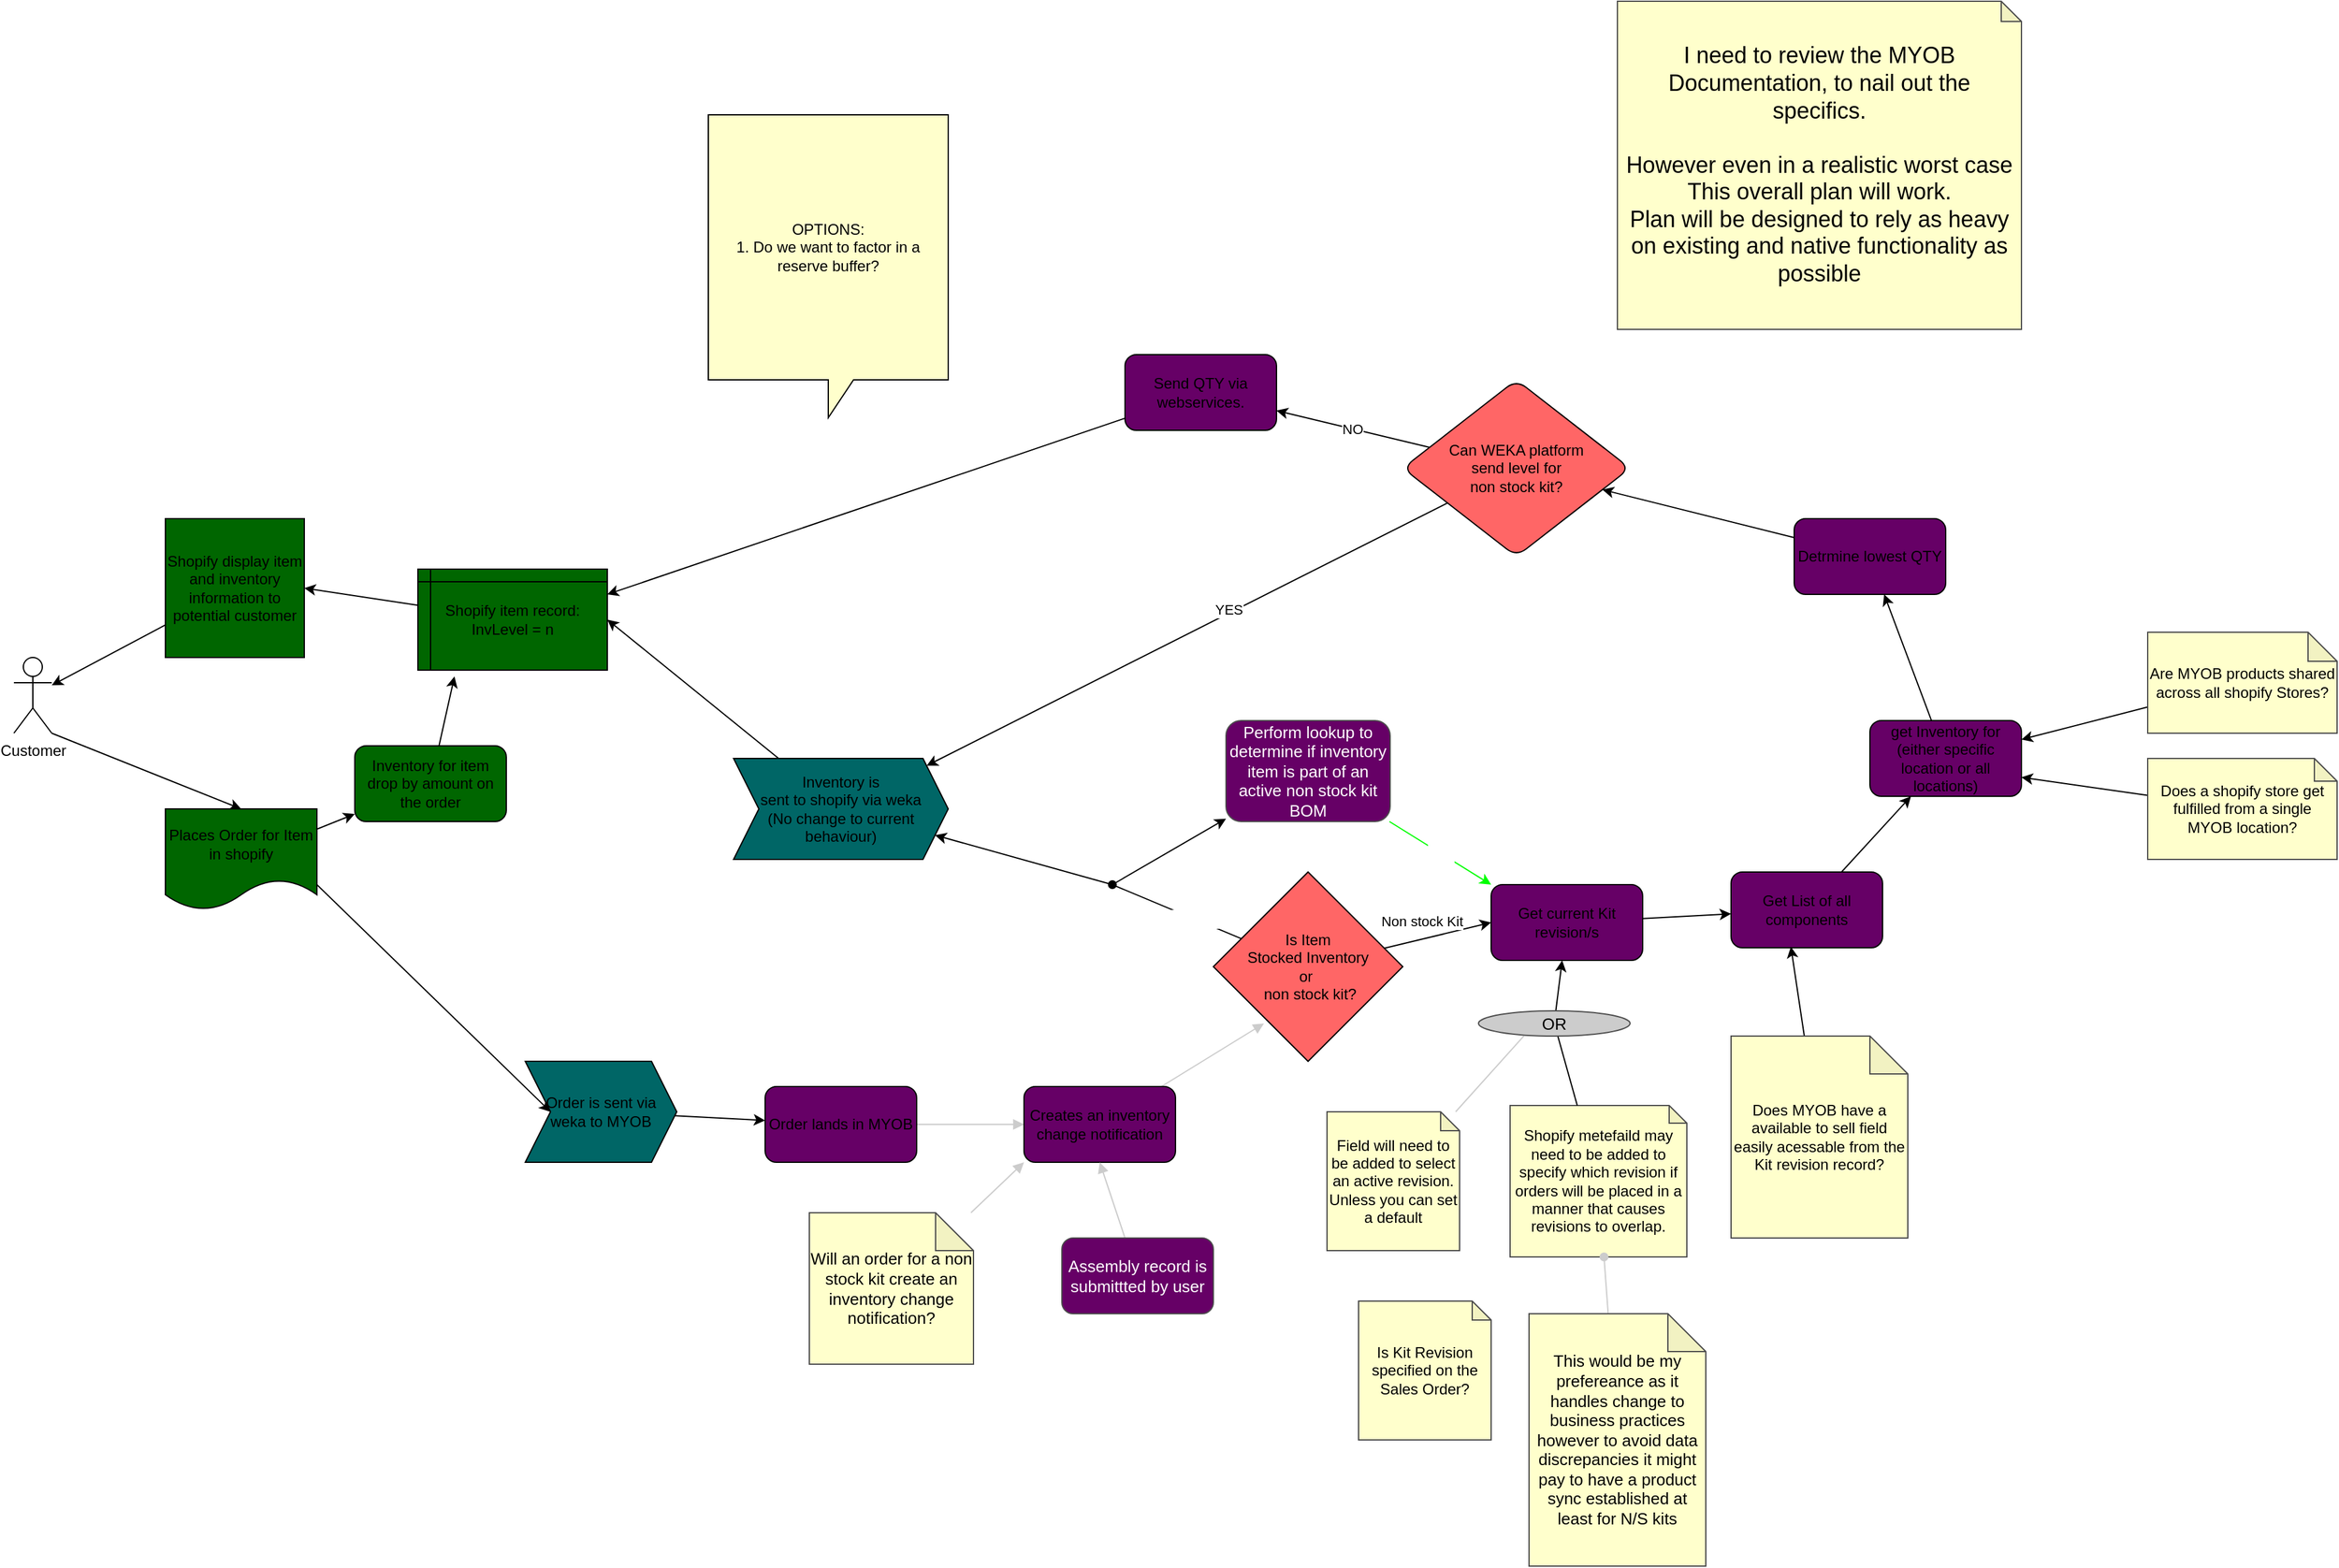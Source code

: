 <mxfile>
    <diagram id="LY1r3zSqgDOuW9g7N6AZ" name="Inventory sync Flow">
        <mxGraphModel dx="426" dy="1892" grid="1" gridSize="10" guides="1" tooltips="1" connect="1" arrows="1" fold="1" page="1" pageScale="1" pageWidth="850" pageHeight="1100" math="0" shadow="0">
            <root>
                <mxCell id="0"/>
                <mxCell id="1" parent="0"/>
                <mxCell id="GcZKbSQ_YcJPVwbaulUB-1" value="Customer" style="shape=umlActor;verticalLabelPosition=bottom;verticalAlign=top;html=1;outlineConnect=0;" parent="1" vertex="1">
                    <mxGeometry x="20" y="80" width="30" height="60" as="geometry"/>
                </mxCell>
                <mxCell id="GcZKbSQ_YcJPVwbaulUB-8" style="edgeStyle=none;html=1;entryX=0;entryY=0.5;entryDx=0;entryDy=0;exitX=1;exitY=0.75;exitDx=0;exitDy=0;" parent="1" source="GcZKbSQ_YcJPVwbaulUB-12" target="GcZKbSQ_YcJPVwbaulUB-7" edge="1">
                    <mxGeometry relative="1" as="geometry">
                        <mxPoint x="195" y="250" as="sourcePoint"/>
                    </mxGeometry>
                </mxCell>
                <mxCell id="GcZKbSQ_YcJPVwbaulUB-17" style="edgeStyle=none;html=1;entryX=0.193;entryY=1.063;entryDx=0;entryDy=0;entryPerimeter=0;" parent="1" source="GcZKbSQ_YcJPVwbaulUB-5" target="GcZKbSQ_YcJPVwbaulUB-15" edge="1">
                    <mxGeometry relative="1" as="geometry"/>
                </mxCell>
                <mxCell id="GcZKbSQ_YcJPVwbaulUB-5" value="Inventory for item drop by amount on the order" style="whiteSpace=wrap;html=1;rounded=1;fillColor=#006600;" parent="1" vertex="1">
                    <mxGeometry x="290" y="150" width="120" height="60" as="geometry"/>
                </mxCell>
                <mxCell id="GcZKbSQ_YcJPVwbaulUB-20" style="edgeStyle=none;html=1;" parent="1" source="GcZKbSQ_YcJPVwbaulUB-7" target="GcZKbSQ_YcJPVwbaulUB-23" edge="1">
                    <mxGeometry relative="1" as="geometry">
                        <mxPoint x="870" y="445" as="targetPoint"/>
                    </mxGeometry>
                </mxCell>
                <mxCell id="GcZKbSQ_YcJPVwbaulUB-7" value="Order is sent via weka to MYOB" style="shape=step;perimeter=stepPerimeter;whiteSpace=wrap;html=1;fixedSize=1;fillColor=#006666;" parent="1" vertex="1">
                    <mxGeometry x="425" y="400" width="120" height="80" as="geometry"/>
                </mxCell>
                <mxCell id="GcZKbSQ_YcJPVwbaulUB-10" value="" style="edgeStyle=none;html=1;exitX=1;exitY=1;exitDx=0;exitDy=0;exitPerimeter=0;entryX=0.5;entryY=0;entryDx=0;entryDy=0;" parent="1" source="GcZKbSQ_YcJPVwbaulUB-1" target="GcZKbSQ_YcJPVwbaulUB-12" edge="1">
                    <mxGeometry relative="1" as="geometry">
                        <mxPoint x="130" y="190" as="targetPoint"/>
                    </mxGeometry>
                </mxCell>
                <mxCell id="GcZKbSQ_YcJPVwbaulUB-11" style="edgeStyle=none;html=1;" parent="1" source="GcZKbSQ_YcJPVwbaulUB-9" target="GcZKbSQ_YcJPVwbaulUB-1" edge="1">
                    <mxGeometry relative="1" as="geometry"/>
                </mxCell>
                <mxCell id="GcZKbSQ_YcJPVwbaulUB-9" value="Shopify display item and inventory information to potential customer" style="whiteSpace=wrap;html=1;aspect=fixed;fillColor=#006600;" parent="1" vertex="1">
                    <mxGeometry x="140" y="-30" width="110" height="110" as="geometry"/>
                </mxCell>
                <mxCell id="GcZKbSQ_YcJPVwbaulUB-16" style="edgeStyle=none;html=1;" parent="1" source="GcZKbSQ_YcJPVwbaulUB-12" target="GcZKbSQ_YcJPVwbaulUB-5" edge="1">
                    <mxGeometry relative="1" as="geometry"/>
                </mxCell>
                <mxCell id="GcZKbSQ_YcJPVwbaulUB-12" value="Places Order for Item in shopify" style="shape=document;whiteSpace=wrap;html=1;boundedLbl=1;fillColor=#006600;" parent="1" vertex="1">
                    <mxGeometry x="140" y="200" width="120" height="80" as="geometry"/>
                </mxCell>
                <mxCell id="GcZKbSQ_YcJPVwbaulUB-18" style="edgeStyle=none;html=1;entryX=1;entryY=0.5;entryDx=0;entryDy=0;" parent="1" source="GcZKbSQ_YcJPVwbaulUB-15" target="GcZKbSQ_YcJPVwbaulUB-9" edge="1">
                    <mxGeometry relative="1" as="geometry"/>
                </mxCell>
                <mxCell id="GcZKbSQ_YcJPVwbaulUB-15" value="Shopify item record:&lt;br&gt;InvLevel = n" style="shape=internalStorage;whiteSpace=wrap;html=1;backgroundOutline=1;fillColor=#006600;dx=10;dy=10;" parent="1" vertex="1">
                    <mxGeometry x="340" y="10" width="150" height="80" as="geometry"/>
                </mxCell>
                <mxCell id="GcZKbSQ_YcJPVwbaulUB-27" style="edgeStyle=none;html=1;entryX=0;entryY=0.5;entryDx=0;entryDy=0;" parent="1" source="GcZKbSQ_YcJPVwbaulUB-19" target="GcZKbSQ_YcJPVwbaulUB-26" edge="1">
                    <mxGeometry relative="1" as="geometry"/>
                </mxCell>
                <mxCell id="GcZKbSQ_YcJPVwbaulUB-28" value="Non stock Kit" style="edgeLabel;html=1;align=center;verticalAlign=middle;resizable=0;points=[];" parent="GcZKbSQ_YcJPVwbaulUB-27" vertex="1" connectable="0">
                    <mxGeometry x="0.392" y="-2" relative="1" as="geometry">
                        <mxPoint x="-30" y="-9" as="offset"/>
                    </mxGeometry>
                </mxCell>
                <mxCell id="bdUa8sQTV6vMkzc8LIus-3" style="edgeStyle=none;html=1;fontSize=13;fontColor=#000000;endArrow=oval;endFill=1;" parent="1" source="GcZKbSQ_YcJPVwbaulUB-19" edge="1">
                    <mxGeometry relative="1" as="geometry">
                        <mxPoint x="890" y="260" as="targetPoint"/>
                    </mxGeometry>
                </mxCell>
                <mxCell id="bdUa8sQTV6vMkzc8LIus-5" value="stocked" style="edgeLabel;html=1;align=center;verticalAlign=middle;resizable=0;points=[];fontSize=13;fontColor=#FFFFFF;" parent="bdUa8sQTV6vMkzc8LIus-3" vertex="1" connectable="0">
                    <mxGeometry x="-0.23" relative="1" as="geometry">
                        <mxPoint as="offset"/>
                    </mxGeometry>
                </mxCell>
                <mxCell id="GcZKbSQ_YcJPVwbaulUB-19" value="Is Item &lt;br&gt;Stocked Inventory&lt;br&gt;or&amp;nbsp;&lt;br&gt;&amp;nbsp;non stock kit?" style="rhombus;whiteSpace=wrap;html=1;fillColor=#FF6666;" parent="1" vertex="1">
                    <mxGeometry x="970" y="250" width="150" height="150" as="geometry"/>
                </mxCell>
                <mxCell id="GcZKbSQ_YcJPVwbaulUB-25" style="edgeStyle=none;html=1;entryX=1;entryY=0.5;entryDx=0;entryDy=0;" parent="1" source="GcZKbSQ_YcJPVwbaulUB-21" target="GcZKbSQ_YcJPVwbaulUB-15" edge="1">
                    <mxGeometry relative="1" as="geometry"/>
                </mxCell>
                <mxCell id="GcZKbSQ_YcJPVwbaulUB-21" value="Inventory is &lt;br&gt;sent to shopify via weka&lt;br&gt;(No change to current behaviour)" style="shape=step;perimeter=stepPerimeter;whiteSpace=wrap;html=1;fixedSize=1;fillColor=#006666;" parent="1" vertex="1">
                    <mxGeometry x="590" y="160" width="170" height="80" as="geometry"/>
                </mxCell>
                <mxCell id="-n2A34vFrgaTMqY026oD-2" value="" style="edgeStyle=none;html=1;strokeColor=#CCCCCC;fontSize=13;fontColor=#000000;endArrow=block;endFill=1;" parent="1" source="GcZKbSQ_YcJPVwbaulUB-23" target="-n2A34vFrgaTMqY026oD-1" edge="1">
                    <mxGeometry relative="1" as="geometry"/>
                </mxCell>
                <mxCell id="GcZKbSQ_YcJPVwbaulUB-23" value="Order lands in MYOB" style="rounded=1;whiteSpace=wrap;html=1;fillColor=#660066;" parent="1" vertex="1">
                    <mxGeometry x="615" y="420" width="120" height="60" as="geometry"/>
                </mxCell>
                <mxCell id="GcZKbSQ_YcJPVwbaulUB-33" value="" style="edgeStyle=none;html=1;" parent="1" source="GcZKbSQ_YcJPVwbaulUB-26" target="GcZKbSQ_YcJPVwbaulUB-32" edge="1">
                    <mxGeometry relative="1" as="geometry"/>
                </mxCell>
                <mxCell id="GcZKbSQ_YcJPVwbaulUB-26" value="Get current Kit revision/s" style="rounded=1;whiteSpace=wrap;html=1;fillColor=#660066;" parent="1" vertex="1">
                    <mxGeometry x="1190" y="260" width="120" height="60" as="geometry"/>
                </mxCell>
                <mxCell id="GcZKbSQ_YcJPVwbaulUB-29" value="&lt;font style=&quot;font-size: 18px;&quot;&gt;I need to review the MYOB Documentation, to nail out the specifics.&lt;br&gt;&lt;br&gt;However even in a realistic worst case This overall plan will work.&lt;br&gt;Plan will be designed to rely as heavy on existing and native functionality as possible&lt;/font&gt;" style="shape=note;html=1;backgroundOutline=1;darkOpacity=0.05;fillColor=#FFFFCC;size=16;strokeColor=#4D4D4D;fontColor=#000000;whiteSpace=wrap;labelBorderColor=none;" parent="1" vertex="1">
                    <mxGeometry x="1290" y="-440" width="320" height="260" as="geometry"/>
                </mxCell>
                <mxCell id="GcZKbSQ_YcJPVwbaulUB-30" value="Field will need to be added to select an active revision.&lt;br&gt;Unless you can set a default" style="shape=note;html=1;backgroundOutline=1;darkOpacity=0.05;fillColor=#FFFFCC;size=15;strokeColor=#4D4D4D;fontColor=#000000;whiteSpace=wrap;labelBorderColor=none;" parent="1" vertex="1">
                    <mxGeometry x="1060" y="440" width="105" height="110" as="geometry"/>
                </mxCell>
                <mxCell id="GcZKbSQ_YcJPVwbaulUB-35" style="edgeStyle=none;html=1;" parent="1" source="GcZKbSQ_YcJPVwbaulUB-32" target="GcZKbSQ_YcJPVwbaulUB-34" edge="1">
                    <mxGeometry relative="1" as="geometry"/>
                </mxCell>
                <mxCell id="GcZKbSQ_YcJPVwbaulUB-32" value="Get List of all components" style="whiteSpace=wrap;html=1;fillColor=#660066;rounded=1;" parent="1" vertex="1">
                    <mxGeometry x="1380" y="250" width="120" height="60" as="geometry"/>
                </mxCell>
                <mxCell id="hhbmnv4_vQJKUALnF63v-2" value="" style="edgeStyle=none;html=1;" parent="1" source="GcZKbSQ_YcJPVwbaulUB-34" target="hhbmnv4_vQJKUALnF63v-1" edge="1">
                    <mxGeometry relative="1" as="geometry"/>
                </mxCell>
                <mxCell id="GcZKbSQ_YcJPVwbaulUB-34" value="get Inventory for (either specific location or all locations)" style="whiteSpace=wrap;html=1;fillColor=#660066;rounded=1;" parent="1" vertex="1">
                    <mxGeometry x="1490" y="130" width="120" height="60" as="geometry"/>
                </mxCell>
                <mxCell id="hhbmnv4_vQJKUALnF63v-4" value="" style="edgeStyle=none;html=1;" parent="1" source="hhbmnv4_vQJKUALnF63v-1" target="hhbmnv4_vQJKUALnF63v-3" edge="1">
                    <mxGeometry relative="1" as="geometry"/>
                </mxCell>
                <mxCell id="hhbmnv4_vQJKUALnF63v-1" value="Detrmine lowest QTY" style="whiteSpace=wrap;html=1;fillColor=#660066;rounded=1;" parent="1" vertex="1">
                    <mxGeometry x="1430" y="-30" width="120" height="60" as="geometry"/>
                </mxCell>
                <mxCell id="hhbmnv4_vQJKUALnF63v-5" style="edgeStyle=none;html=1;fillColor=#00CC00;" parent="1" source="hhbmnv4_vQJKUALnF63v-3" target="GcZKbSQ_YcJPVwbaulUB-21" edge="1">
                    <mxGeometry relative="1" as="geometry"/>
                </mxCell>
                <mxCell id="hhbmnv4_vQJKUALnF63v-6" value="YES" style="edgeLabel;html=1;align=center;verticalAlign=middle;resizable=0;points=[];" parent="hhbmnv4_vQJKUALnF63v-5" vertex="1" connectable="0">
                    <mxGeometry x="-0.165" y="-3" relative="1" as="geometry">
                        <mxPoint as="offset"/>
                    </mxGeometry>
                </mxCell>
                <mxCell id="hhbmnv4_vQJKUALnF63v-8" value="NO" style="edgeStyle=none;html=1;fillColor=#FF0000;" parent="1" source="hhbmnv4_vQJKUALnF63v-3" target="hhbmnv4_vQJKUALnF63v-7" edge="1">
                    <mxGeometry relative="1" as="geometry"/>
                </mxCell>
                <mxCell id="hhbmnv4_vQJKUALnF63v-3" value="Can WEKA platform &lt;br&gt;send level for &lt;br&gt;non stock kit?" style="rhombus;whiteSpace=wrap;html=1;fillColor=#FF6666;rounded=1;" parent="1" vertex="1">
                    <mxGeometry x="1120" y="-140" width="180" height="140" as="geometry"/>
                </mxCell>
                <mxCell id="hhbmnv4_vQJKUALnF63v-9" style="edgeStyle=none;html=1;entryX=1;entryY=0.25;entryDx=0;entryDy=0;" parent="1" source="hhbmnv4_vQJKUALnF63v-7" target="GcZKbSQ_YcJPVwbaulUB-15" edge="1">
                    <mxGeometry relative="1" as="geometry"/>
                </mxCell>
                <mxCell id="hhbmnv4_vQJKUALnF63v-7" value="Send QTY via webservices." style="rounded=1;whiteSpace=wrap;html=1;fillColor=#660066;" parent="1" vertex="1">
                    <mxGeometry x="900" y="-160" width="120" height="60" as="geometry"/>
                </mxCell>
                <mxCell id="qjT2JvjEHwXLYAEJNMRI-2" style="edgeStyle=none;html=1;fillColor=#FF0000;startArrow=none;" parent="1" source="5S789iHpQaDpRHOYdibH-2" target="GcZKbSQ_YcJPVwbaulUB-26" edge="1">
                    <mxGeometry relative="1" as="geometry"/>
                </mxCell>
                <mxCell id="qjT2JvjEHwXLYAEJNMRI-1" value="Shopify metefaild may need to be added to specify which revision if orders will be placed in a manner that causes revisions to overlap.&lt;br&gt;" style="shape=note;html=1;backgroundOutline=1;darkOpacity=0.05;fillColor=#FFFFCC;size=14;strokeColor=#4D4D4D;fontColor=#000000;whiteSpace=wrap;labelBorderColor=none;" parent="1" vertex="1">
                    <mxGeometry x="1205" y="435" width="140" height="120" as="geometry"/>
                </mxCell>
                <mxCell id="qjT2JvjEHwXLYAEJNMRI-5" style="edgeStyle=none;html=1;entryX=0.395;entryY=0.986;entryDx=0;entryDy=0;entryPerimeter=0;fillColor=#FF0000;" parent="1" source="qjT2JvjEHwXLYAEJNMRI-4" target="GcZKbSQ_YcJPVwbaulUB-32" edge="1">
                    <mxGeometry relative="1" as="geometry"/>
                </mxCell>
                <mxCell id="qjT2JvjEHwXLYAEJNMRI-4" value="Does MYOB have a available to sell field easily acessable from the Kit revision record?" style="shape=note;html=1;backgroundOutline=1;darkOpacity=0.05;fillColor=#FFFFCC;strokeColor=#4D4D4D;fontColor=#000000;whiteSpace=wrap;labelBorderColor=none;" parent="1" vertex="1">
                    <mxGeometry x="1380" y="380" width="140" height="160" as="geometry"/>
                </mxCell>
                <mxCell id="qjT2JvjEHwXLYAEJNMRI-7" value="OPTIONS:&lt;br&gt;1. Do we want to factor in a reserve buffer?" style="shape=callout;whiteSpace=wrap;html=1;perimeter=calloutPerimeter;fillColor=#FFFFCC;fontColor=#000000;" parent="1" vertex="1">
                    <mxGeometry x="570" y="-350" width="190" height="240" as="geometry"/>
                </mxCell>
                <mxCell id="bdUa8sQTV6vMkzc8LIus-6" style="edgeStyle=none;html=1;fontSize=13;fontColor=#FFFFFF;" parent="1" target="GcZKbSQ_YcJPVwbaulUB-21" edge="1">
                    <mxGeometry relative="1" as="geometry">
                        <mxPoint x="890" y="260" as="sourcePoint"/>
                    </mxGeometry>
                </mxCell>
                <mxCell id="bdUa8sQTV6vMkzc8LIus-7" style="edgeStyle=none;html=1;fontSize=13;fontColor=#FFFFFF;" parent="1" target="bdUa8sQTV6vMkzc8LIus-8" edge="1">
                    <mxGeometry relative="1" as="geometry">
                        <mxPoint x="970.0" y="200" as="targetPoint"/>
                        <mxPoint x="890" y="260" as="sourcePoint"/>
                    </mxGeometry>
                </mxCell>
                <mxCell id="bdUa8sQTV6vMkzc8LIus-9" value="Yes" style="edgeStyle=none;html=1;entryX=0;entryY=0;entryDx=0;entryDy=0;fontSize=13;fontColor=#FFFFFF;strokeColor=#00FF00;" parent="1" source="bdUa8sQTV6vMkzc8LIus-8" target="GcZKbSQ_YcJPVwbaulUB-26" edge="1">
                    <mxGeometry relative="1" as="geometry"/>
                </mxCell>
                <mxCell id="bdUa8sQTV6vMkzc8LIus-8" value="Perform lookup to determine if inventory item is part of an active non stock kit BOM" style="rounded=1;whiteSpace=wrap;html=1;labelBorderColor=none;strokeColor=#4D4D4D;fontSize=13;fontColor=#FFFFFF;fillColor=#660066;" parent="1" vertex="1">
                    <mxGeometry x="980" y="130" width="130" height="80" as="geometry"/>
                </mxCell>
                <mxCell id="5S789iHpQaDpRHOYdibH-3" value="" style="edgeStyle=none;html=1;entryX=0.299;entryY=0.995;entryDx=0;entryDy=0;entryPerimeter=0;strokeColor=#CCCCCC;fontSize=13;fontColor=#FFFFFF;endArrow=none;endFill=1;" parent="1" source="GcZKbSQ_YcJPVwbaulUB-30" target="5S789iHpQaDpRHOYdibH-2" edge="1">
                    <mxGeometry relative="1" as="geometry">
                        <mxPoint x="1133.187" y="445" as="sourcePoint"/>
                        <mxPoint x="1225.88" y="319.7" as="targetPoint"/>
                    </mxGeometry>
                </mxCell>
                <mxCell id="5S789iHpQaDpRHOYdibH-4" value="" style="edgeStyle=none;html=1;fillColor=#FF0000;endArrow=none;" parent="1" source="qjT2JvjEHwXLYAEJNMRI-1" target="5S789iHpQaDpRHOYdibH-2" edge="1">
                    <mxGeometry relative="1" as="geometry">
                        <mxPoint x="1259.333" y="430" as="sourcePoint"/>
                        <mxPoint x="1252.0" y="320" as="targetPoint"/>
                    </mxGeometry>
                </mxCell>
                <mxCell id="5S789iHpQaDpRHOYdibH-2" value="&lt;font color=&quot;#000000&quot;&gt;OR&lt;/font&gt;" style="ellipse;whiteSpace=wrap;html=1;labelBorderColor=none;strokeColor=#4D4D4D;fontSize=13;fontColor=#FFFFFF;fillColor=#CCCCCC;" parent="1" vertex="1">
                    <mxGeometry x="1180" y="360" width="120" height="20" as="geometry"/>
                </mxCell>
                <mxCell id="5S789iHpQaDpRHOYdibH-6" style="edgeStyle=none;html=1;strokeColor=#CCCCCC;fontSize=13;fontColor=#000000;endArrow=oval;endFill=1;" parent="1" source="5S789iHpQaDpRHOYdibH-5" target="qjT2JvjEHwXLYAEJNMRI-1" edge="1">
                    <mxGeometry relative="1" as="geometry"/>
                </mxCell>
                <mxCell id="5S789iHpQaDpRHOYdibH-5" value="This would be my prefereance as it handles change to business practices however to avoid data discrepancies it might pay to have a product sync established at least for N/S kits" style="shape=note;whiteSpace=wrap;html=1;backgroundOutline=1;darkOpacity=0.05;labelBorderColor=none;strokeColor=#4D4D4D;fontSize=13;fontColor=#000000;fillColor=#FFFFCC;" parent="1" vertex="1">
                    <mxGeometry x="1220" y="600" width="140" height="200" as="geometry"/>
                </mxCell>
                <mxCell id="-n2A34vFrgaTMqY026oD-3" style="edgeStyle=none;html=1;entryX=0.267;entryY=0.8;entryDx=0;entryDy=0;entryPerimeter=0;strokeColor=#CCCCCC;fontSize=13;fontColor=#000000;endArrow=block;endFill=1;" parent="1" source="-n2A34vFrgaTMqY026oD-1" target="GcZKbSQ_YcJPVwbaulUB-19" edge="1">
                    <mxGeometry relative="1" as="geometry"/>
                </mxCell>
                <mxCell id="-n2A34vFrgaTMqY026oD-1" value="Creates an inventory change notification" style="rounded=1;whiteSpace=wrap;html=1;fillColor=#660066;" parent="1" vertex="1">
                    <mxGeometry x="820" y="420" width="120" height="60" as="geometry"/>
                </mxCell>
                <mxCell id="-n2A34vFrgaTMqY026oD-6" style="edgeStyle=none;html=1;entryX=0.5;entryY=1;entryDx=0;entryDy=0;strokeColor=#CCCCCC;fontSize=13;fontColor=#000000;endArrow=block;endFill=1;" parent="1" source="-n2A34vFrgaTMqY026oD-5" target="-n2A34vFrgaTMqY026oD-1" edge="1">
                    <mxGeometry relative="1" as="geometry"/>
                </mxCell>
                <mxCell id="-n2A34vFrgaTMqY026oD-5" value="&lt;font color=&quot;#ffffff&quot;&gt;Assembly record is submittted by user&lt;/font&gt;" style="whiteSpace=wrap;html=1;fillColor=#660066;rounded=1;labelBorderColor=none;strokeColor=#4D4D4D;fontSize=13;fontColor=#000000;" parent="1" vertex="1">
                    <mxGeometry x="850" y="540" width="120" height="60" as="geometry"/>
                </mxCell>
                <mxCell id="-n2A34vFrgaTMqY026oD-8" style="edgeStyle=none;html=1;entryX=0;entryY=1;entryDx=0;entryDy=0;strokeColor=#CCCCCC;fontSize=13;fontColor=#FFFFFF;endArrow=block;endFill=1;" parent="1" source="-n2A34vFrgaTMqY026oD-7" target="-n2A34vFrgaTMqY026oD-1" edge="1">
                    <mxGeometry relative="1" as="geometry"/>
                </mxCell>
                <mxCell id="-n2A34vFrgaTMqY026oD-7" value="&lt;font color=&quot;#000000&quot;&gt;Will an order for a non stock kit create an inventory change notification?&lt;/font&gt;" style="shape=note;whiteSpace=wrap;html=1;backgroundOutline=1;darkOpacity=0.05;labelBorderColor=none;strokeColor=#4D4D4D;fontSize=13;fontColor=#FFFFFF;fillColor=#FFFFCC;" parent="1" vertex="1">
                    <mxGeometry x="650" y="520" width="130" height="120" as="geometry"/>
                </mxCell>
                <mxCell id="6_Pf2CV-2c3QZ0pw36Di-1" value="Is Kit Revision specified on the Sales Order?" style="shape=note;html=1;backgroundOutline=1;darkOpacity=0.05;fillColor=#FFFFCC;size=15;strokeColor=#4D4D4D;fontColor=#000000;whiteSpace=wrap;labelBorderColor=none;" parent="1" vertex="1">
                    <mxGeometry x="1085" y="590" width="105" height="110" as="geometry"/>
                </mxCell>
                <mxCell id="6_Pf2CV-2c3QZ0pw36Di-4" style="edgeStyle=none;html=1;entryX=1;entryY=0.25;entryDx=0;entryDy=0;fontSize=18;fontColor=#000000;" parent="1" source="6_Pf2CV-2c3QZ0pw36Di-2" target="GcZKbSQ_YcJPVwbaulUB-34" edge="1">
                    <mxGeometry relative="1" as="geometry"/>
                </mxCell>
                <mxCell id="6_Pf2CV-2c3QZ0pw36Di-2" value="Are MYOB products shared across all shopify Stores?" style="shape=note;html=1;backgroundOutline=1;darkOpacity=0.05;fillColor=#FFFFCC;strokeColor=#4D4D4D;fontColor=#000000;whiteSpace=wrap;labelBorderColor=none;size=23;" parent="1" vertex="1">
                    <mxGeometry x="1710" y="60" width="150" height="80" as="geometry"/>
                </mxCell>
                <mxCell id="6_Pf2CV-2c3QZ0pw36Di-5" style="edgeStyle=none;html=1;entryX=1;entryY=0.75;entryDx=0;entryDy=0;fontSize=18;fontColor=#000000;" parent="1" source="6_Pf2CV-2c3QZ0pw36Di-3" target="GcZKbSQ_YcJPVwbaulUB-34" edge="1">
                    <mxGeometry relative="1" as="geometry"/>
                </mxCell>
                <mxCell id="6_Pf2CV-2c3QZ0pw36Di-3" value="Does a shopify store get fulfilled from a single MYOB location?" style="shape=note;html=1;backgroundOutline=1;darkOpacity=0.05;fillColor=#FFFFCC;strokeColor=#4D4D4D;fontColor=#000000;whiteSpace=wrap;labelBorderColor=none;size=18;" parent="1" vertex="1">
                    <mxGeometry x="1710" y="160" width="150" height="80" as="geometry"/>
                </mxCell>
            </root>
        </mxGraphModel>
    </diagram>
    <diagram id="NaA_4rB86Sv-NCIedCcV" name="Example BOM tree">
        <mxGraphModel dx="3086" dy="1892" grid="1" gridSize="10" guides="1" tooltips="1" connect="1" arrows="1" fold="1" page="1" pageScale="1" pageWidth="850" pageHeight="1100" math="0" shadow="0">
            <root>
                <mxCell id="0"/>
                <mxCell id="1" parent="0"/>
                <mxCell id="svXft4cTfLkcb2IcRsGb-3" style="edgeStyle=none;html=1;entryX=0.5;entryY=0;entryDx=0;entryDy=0;fontSize=16;fontColor=#000000;" parent="1" source="svXft4cTfLkcb2IcRsGb-1" target="svXft4cTfLkcb2IcRsGb-2" edge="1">
                    <mxGeometry relative="1" as="geometry"/>
                </mxCell>
                <mxCell id="svXft4cTfLkcb2IcRsGb-20" style="edgeStyle=none;html=1;entryX=0.558;entryY=0.017;entryDx=0;entryDy=0;entryPerimeter=0;fontSize=13;fontColor=#000000;" parent="1" source="svXft4cTfLkcb2IcRsGb-1" target="svXft4cTfLkcb2IcRsGb-19" edge="1">
                    <mxGeometry relative="1" as="geometry"/>
                </mxCell>
                <mxCell id="svXft4cTfLkcb2IcRsGb-1" value="&lt;span style=&quot;color: rgb(0, 0, 0); font-size: 16px;&quot;&gt;Professional Brow Tint Kit.&lt;/span&gt;&lt;br style=&quot;color: rgb(0, 0, 0); font-size: 16px;&quot;&gt;&lt;font color=&quot;#000000&quot;&gt;Type = Non Stock Kit&lt;br&gt;&lt;br&gt;&lt;/font&gt;" style="shape=document;whiteSpace=wrap;html=1;boundedLbl=1;labelBorderColor=none;strokeColor=none;fillColor=#99FFFF;gradientColor=default;" parent="1" vertex="1">
                    <mxGeometry x="180" y="-190" width="200" height="120" as="geometry"/>
                </mxCell>
                <mxCell id="svXft4cTfLkcb2IcRsGb-5" value="" style="edgeStyle=none;html=1;fontSize=13;fontColor=#000000;entryX=0.5;entryY=0;entryDx=0;entryDy=0;" parent="1" source="svXft4cTfLkcb2IcRsGb-2" target="aGBMkoTSeiEsNiXqi9xS-2" edge="1">
                    <mxGeometry relative="1" as="geometry">
                        <mxPoint x="665.712" y="380" as="targetPoint"/>
                    </mxGeometry>
                </mxCell>
                <mxCell id="svXft4cTfLkcb2IcRsGb-15" value="" style="edgeStyle=none;html=1;fontSize=13;fontColor=#000000;entryX=1;entryY=0.5;entryDx=0;entryDy=0;" parent="1" source="svXft4cTfLkcb2IcRsGb-2" target="svXft4cTfLkcb2IcRsGb-16" edge="1">
                    <mxGeometry relative="1" as="geometry">
                        <mxPoint x="890" y="280" as="targetPoint"/>
                    </mxGeometry>
                </mxCell>
                <mxCell id="aGBMkoTSeiEsNiXqi9xS-7" style="edgeStyle=none;html=1;entryX=0.5;entryY=0;entryDx=0;entryDy=0;fontSize=12;" parent="1" source="svXft4cTfLkcb2IcRsGb-2" target="aGBMkoTSeiEsNiXqi9xS-6" edge="1">
                    <mxGeometry relative="1" as="geometry"/>
                </mxCell>
                <mxCell id="aGBMkoTSeiEsNiXqi9xS-21" style="edgeStyle=none;html=1;entryX=0.5;entryY=0;entryDx=0;entryDy=0;fontSize=11;" parent="1" source="svXft4cTfLkcb2IcRsGb-2" target="aGBMkoTSeiEsNiXqi9xS-15" edge="1">
                    <mxGeometry relative="1" as="geometry"/>
                </mxCell>
                <mxCell id="aGBMkoTSeiEsNiXqi9xS-27" style="edgeStyle=none;html=1;entryX=0.5;entryY=0;entryDx=0;entryDy=0;fontSize=11;" parent="1" source="svXft4cTfLkcb2IcRsGb-2" target="aGBMkoTSeiEsNiXqi9xS-24" edge="1">
                    <mxGeometry relative="1" as="geometry"/>
                </mxCell>
                <mxCell id="aGBMkoTSeiEsNiXqi9xS-33" style="edgeStyle=none;html=1;entryX=0.75;entryY=0;entryDx=0;entryDy=0;fontSize=11;" parent="1" source="svXft4cTfLkcb2IcRsGb-2" target="aGBMkoTSeiEsNiXqi9xS-30" edge="1">
                    <mxGeometry relative="1" as="geometry"/>
                </mxCell>
                <mxCell id="aGBMkoTSeiEsNiXqi9xS-35" style="edgeStyle=none;html=1;entryX=1;entryY=0.5;entryDx=0;entryDy=0;fontSize=11;" parent="1" source="svXft4cTfLkcb2IcRsGb-2" target="aGBMkoTSeiEsNiXqi9xS-34" edge="1">
                    <mxGeometry relative="1" as="geometry"/>
                </mxCell>
                <mxCell id="aGBMkoTSeiEsNiXqi9xS-44" style="edgeStyle=none;html=1;entryX=0;entryY=0.5;entryDx=0;entryDy=0;fontSize=11;" parent="1" source="svXft4cTfLkcb2IcRsGb-2" target="aGBMkoTSeiEsNiXqi9xS-41" edge="1">
                    <mxGeometry relative="1" as="geometry"/>
                </mxCell>
                <mxCell id="svXft4cTfLkcb2IcRsGb-2" value="Professional Brow Tint Kit.&lt;br&gt;&lt;font style=&quot;font-size: 11px;&quot;&gt;type: Stock Kit (assuming it already assembled)&amp;nbsp;&lt;br&gt;&lt;/font&gt;" style="rounded=1;whiteSpace=wrap;html=1;labelBorderColor=none;strokeColor=#23445d;fontSize=16;fillColor=#7BCD89;fontColor=#000000;gradientColor=default;" parent="1" vertex="1">
                    <mxGeometry x="410" y="130" width="160" height="130" as="geometry"/>
                </mxCell>
                <mxCell id="svXft4cTfLkcb2IcRsGb-16" value="Brow Code Professional Bag&lt;br&gt;&lt;font style=&quot;font-size: 12px;&quot;&gt;Type = inventory item&lt;/font&gt;" style="whiteSpace=wrap;html=1;fontSize=16;fillColor=#bac8d3;strokeColor=#23445d;fontColor=#000000;rounded=1;labelBorderColor=none;" parent="1" vertex="1">
                    <mxGeometry x="-100" y="150" width="180" height="80" as="geometry"/>
                </mxCell>
                <mxCell id="aGBMkoTSeiEsNiXqi9xS-46" value="" style="edgeStyle=none;html=1;fontSize=16;entryX=0.5;entryY=0;entryDx=0;entryDy=0;" parent="1" source="svXft4cTfLkcb2IcRsGb-19" target="aGBMkoTSeiEsNiXqi9xS-47" edge="1">
                    <mxGeometry relative="1" as="geometry">
                        <mxPoint x="-187.895" y="40" as="targetPoint"/>
                    </mxGeometry>
                </mxCell>
                <mxCell id="aGBMkoTSeiEsNiXqi9xS-49" style="edgeStyle=none;html=1;fontSize=16;" parent="1" source="svXft4cTfLkcb2IcRsGb-19" target="aGBMkoTSeiEsNiXqi9xS-48" edge="1">
                    <mxGeometry relative="1" as="geometry"/>
                </mxCell>
                <mxCell id="svXft4cTfLkcb2IcRsGb-19" value="&lt;font color=&quot;#000000&quot;&gt;&lt;font style=&quot;font-size: 16px;&quot;&gt;Design &amp;amp; Define Hot Wax&lt;/font&gt;&lt;br&gt;type = Stocked Kit&lt;br&gt;&lt;/font&gt;" style="rounded=1;whiteSpace=wrap;html=1;labelBorderColor=none;strokeColor=#23445d;fontSize=13;fillColor=#7BCD89;gradientColor=default;" parent="1" vertex="1">
                    <mxGeometry x="-140" y="-60" width="130" height="70" as="geometry"/>
                </mxCell>
                <mxCell id="aGBMkoTSeiEsNiXqi9xS-62" style="edgeStyle=none;html=1;entryX=1;entryY=0.25;entryDx=0;entryDy=0;fontSize=12;fontColor=#000000;" parent="1" source="M_44rdJlkdQvFlV5cc7e-1" target="svXft4cTfLkcb2IcRsGb-2" edge="1">
                    <mxGeometry relative="1" as="geometry"/>
                </mxCell>
                <mxCell id="aGBMkoTSeiEsNiXqi9xS-63" style="edgeStyle=none;html=1;entryX=0.25;entryY=0;entryDx=0;entryDy=0;fontSize=12;fontColor=#000000;" parent="1" source="M_44rdJlkdQvFlV5cc7e-1" target="aGBMkoTSeiEsNiXqi9xS-41" edge="1">
                    <mxGeometry relative="1" as="geometry"/>
                </mxCell>
                <mxCell id="M_44rdJlkdQvFlV5cc7e-1" value="These are assembled with backflushing / light manufacturing record.&lt;br&gt;&lt;br&gt;WH workers will submit these once they have assembled the product" style="shape=note;whiteSpace=wrap;html=1;backgroundOutline=1;darkOpacity=0.05;labelBorderColor=none;strokeColor=#4D4D4D;fontSize=13;fontColor=#000000;fillColor=#FFFFCC;" parent="1" vertex="1">
                    <mxGeometry x="640" y="-20" width="220" height="130" as="geometry"/>
                </mxCell>
                <mxCell id="aGBMkoTSeiEsNiXqi9xS-2" value="Black Tint&lt;br&gt;&lt;font style=&quot;font-size: 12px;&quot;&gt;Type? = inventory item&lt;/font&gt;" style="whiteSpace=wrap;html=1;fontSize=16;fillColor=#bac8d3;strokeColor=#23445d;fontColor=#000000;rounded=1;labelBorderColor=none;" parent="1" vertex="1">
                    <mxGeometry x="760" y="380" width="130" height="60" as="geometry"/>
                </mxCell>
                <mxCell id="aGBMkoTSeiEsNiXqi9xS-3" value="BrownTint&lt;br&gt;&lt;font style=&quot;font-size: 12px;&quot;&gt;Type? = inventory item&lt;/font&gt;" style="whiteSpace=wrap;html=1;fontSize=16;fillColor=#bac8d3;strokeColor=#23445d;fontColor=#000000;rounded=1;labelBorderColor=none;" parent="1" vertex="1">
                    <mxGeometry x="770" y="410" width="130" height="60" as="geometry"/>
                </mxCell>
                <mxCell id="aGBMkoTSeiEsNiXqi9xS-4" value="Light Brown Tint&lt;br&gt;&lt;font style=&quot;font-size: 12px;&quot;&gt;Type? = inventory item&lt;/font&gt;" style="whiteSpace=wrap;html=1;fontSize=16;fillColor=#bac8d3;strokeColor=#23445d;fontColor=#000000;rounded=1;labelBorderColor=none;" parent="1" vertex="1">
                    <mxGeometry x="790" y="440" width="130" height="60" as="geometry"/>
                </mxCell>
                <mxCell id="aGBMkoTSeiEsNiXqi9xS-5" value="Graphite Tint&lt;br&gt;&lt;font style=&quot;font-size: 12px;&quot;&gt;Type? = inventory item&lt;/font&gt;" style="whiteSpace=wrap;html=1;fontSize=16;fillColor=#bac8d3;strokeColor=#23445d;fontColor=#000000;rounded=1;labelBorderColor=none;" parent="1" vertex="1">
                    <mxGeometry x="800" y="470" width="130" height="60" as="geometry"/>
                </mxCell>
                <mxCell id="aGBMkoTSeiEsNiXqi9xS-9" value="" style="edgeStyle=none;html=1;fontSize=12;" parent="1" source="aGBMkoTSeiEsNiXqi9xS-6" target="aGBMkoTSeiEsNiXqi9xS-8" edge="1">
                    <mxGeometry relative="1" as="geometry"/>
                </mxCell>
                <mxCell id="aGBMkoTSeiEsNiXqi9xS-10" value="" style="edgeStyle=none;html=1;fontSize=11;" parent="1" source="aGBMkoTSeiEsNiXqi9xS-6" target="aGBMkoTSeiEsNiXqi9xS-8" edge="1">
                    <mxGeometry relative="1" as="geometry"/>
                </mxCell>
                <mxCell id="aGBMkoTSeiEsNiXqi9xS-14" style="edgeStyle=none;html=1;entryX=0.5;entryY=0;entryDx=0;entryDy=0;fontSize=11;" parent="1" source="aGBMkoTSeiEsNiXqi9xS-6" target="aGBMkoTSeiEsNiXqi9xS-13" edge="1">
                    <mxGeometry relative="1" as="geometry"/>
                </mxCell>
                <mxCell id="aGBMkoTSeiEsNiXqi9xS-6" value="Peroxide Creme&lt;br&gt;&lt;font style=&quot;font-size: 12px;&quot;&gt;Type =Stocked Kit&lt;/font&gt;" style="whiteSpace=wrap;html=1;fontSize=16;fillColor=#bac8d3;strokeColor=#23445d;fontColor=#000000;rounded=1;labelBorderColor=none;" parent="1" vertex="1">
                    <mxGeometry x="580" y="380" width="130" height="60" as="geometry"/>
                </mxCell>
                <mxCell id="aGBMkoTSeiEsNiXqi9xS-8" value="Peroxide?&lt;br style=&quot;font-size: 15px;&quot;&gt;&lt;font style=&quot;font-size: 11px;&quot;&gt;type:Inventory Item&lt;/font&gt;" style="whiteSpace=wrap;html=1;fontSize=16;fillColor=#d80073;strokeColor=#A50040;fontColor=#ffffff;rounded=1;labelBorderColor=none;" parent="1" vertex="1">
                    <mxGeometry x="650" y="480" width="120" height="60" as="geometry"/>
                </mxCell>
                <mxCell id="aGBMkoTSeiEsNiXqi9xS-13" value="Packaging&lt;br style=&quot;font-size: 15px;&quot;&gt;&lt;font style=&quot;font-size: 11px;&quot;&gt;type:Inventory Item&lt;/font&gt;" style="whiteSpace=wrap;html=1;fontSize=16;fillColor=#bac8d3;strokeColor=#23445d;fontColor=#000000;rounded=1;labelBorderColor=none;" parent="1" vertex="1">
                    <mxGeometry x="520" y="480" width="120" height="60" as="geometry"/>
                </mxCell>
                <mxCell id="aGBMkoTSeiEsNiXqi9xS-19" style="edgeStyle=none;html=1;entryX=0.5;entryY=0;entryDx=0;entryDy=0;fontSize=11;" parent="1" source="aGBMkoTSeiEsNiXqi9xS-15" target="aGBMkoTSeiEsNiXqi9xS-17" edge="1">
                    <mxGeometry relative="1" as="geometry"/>
                </mxCell>
                <mxCell id="aGBMkoTSeiEsNiXqi9xS-20" style="edgeStyle=none;html=1;entryX=0.5;entryY=0;entryDx=0;entryDy=0;fontSize=11;" parent="1" source="aGBMkoTSeiEsNiXqi9xS-15" target="aGBMkoTSeiEsNiXqi9xS-18" edge="1">
                    <mxGeometry relative="1" as="geometry"/>
                </mxCell>
                <mxCell id="aGBMkoTSeiEsNiXqi9xS-15" value="Gold Tweezer Point Precision&lt;br&gt;&lt;font style=&quot;font-size: 12px;&quot;&gt;Type =Stocked Kit&lt;/font&gt;" style="whiteSpace=wrap;html=1;fontSize=16;fillColor=#bac8d3;strokeColor=#23445d;fontColor=#000000;rounded=1;labelBorderColor=none;" parent="1" vertex="1">
                    <mxGeometry x="370" y="330" width="130" height="60" as="geometry"/>
                </mxCell>
                <mxCell id="aGBMkoTSeiEsNiXqi9xS-17" value="Packaging?&lt;br style=&quot;font-size: 15px;&quot;&gt;&lt;font style=&quot;font-size: 11px;&quot;&gt;type:Inventory Item&lt;/font&gt;" style="whiteSpace=wrap;html=1;fontSize=16;fillColor=#bac8d3;strokeColor=#23445d;fontColor=#000000;rounded=1;labelBorderColor=none;" parent="1" vertex="1">
                    <mxGeometry x="410" y="410" width="120" height="60" as="geometry"/>
                </mxCell>
                <mxCell id="aGBMkoTSeiEsNiXqi9xS-18" value="&lt;font style=&quot;&quot;&gt;Tweezer&lt;br&gt;&lt;/font&gt;&lt;font style=&quot;font-size: 11px;&quot;&gt;type:Inventory Item&lt;/font&gt;" style="whiteSpace=wrap;html=1;fontSize=16;fillColor=#bac8d3;strokeColor=#23445d;fontColor=#000000;rounded=1;labelBorderColor=none;" parent="1" vertex="1">
                    <mxGeometry x="350" y="490" width="120" height="60" as="geometry"/>
                </mxCell>
                <mxCell id="aGBMkoTSeiEsNiXqi9xS-22" style="edgeStyle=none;html=1;entryX=0.5;entryY=0;entryDx=0;entryDy=0;fontSize=11;" parent="1" source="aGBMkoTSeiEsNiXqi9xS-24" target="aGBMkoTSeiEsNiXqi9xS-25" edge="1">
                    <mxGeometry relative="1" as="geometry"/>
                </mxCell>
                <mxCell id="aGBMkoTSeiEsNiXqi9xS-23" style="edgeStyle=none;html=1;entryX=0.5;entryY=0;entryDx=0;entryDy=0;fontSize=11;" parent="1" source="aGBMkoTSeiEsNiXqi9xS-24" target="aGBMkoTSeiEsNiXqi9xS-26" edge="1">
                    <mxGeometry relative="1" as="geometry"/>
                </mxCell>
                <mxCell id="aGBMkoTSeiEsNiXqi9xS-24" value="Gold Tweezer Slant Precision&lt;br&gt;&lt;font style=&quot;font-size: 12px;&quot;&gt;Type =Stocked Kit&lt;/font&gt;" style="whiteSpace=wrap;html=1;fontSize=16;fillColor=#bac8d3;strokeColor=#23445d;fontColor=#000000;rounded=1;labelBorderColor=none;" parent="1" vertex="1">
                    <mxGeometry x="220" y="330" width="130" height="60" as="geometry"/>
                </mxCell>
                <mxCell id="aGBMkoTSeiEsNiXqi9xS-25" value="Packaging?&lt;br style=&quot;font-size: 15px;&quot;&gt;&lt;font style=&quot;font-size: 11px;&quot;&gt;type:Inventory Item&lt;/font&gt;" style="whiteSpace=wrap;html=1;fontSize=16;fillColor=#bac8d3;strokeColor=#23445d;fontColor=#000000;rounded=1;labelBorderColor=none;" parent="1" vertex="1">
                    <mxGeometry x="260" y="410" width="120" height="60" as="geometry"/>
                </mxCell>
                <mxCell id="aGBMkoTSeiEsNiXqi9xS-26" value="&lt;font style=&quot;&quot;&gt;Tweezer&lt;br&gt;&lt;/font&gt;&lt;font style=&quot;font-size: 11px;&quot;&gt;type:Inventory Item&lt;/font&gt;" style="whiteSpace=wrap;html=1;fontSize=16;fillColor=#bac8d3;strokeColor=#23445d;fontColor=#000000;rounded=1;labelBorderColor=none;" parent="1" vertex="1">
                    <mxGeometry x="200" y="490" width="120" height="60" as="geometry"/>
                </mxCell>
                <mxCell id="aGBMkoTSeiEsNiXqi9xS-28" style="edgeStyle=none;html=1;entryX=0.5;entryY=0;entryDx=0;entryDy=0;fontSize=11;" parent="1" source="aGBMkoTSeiEsNiXqi9xS-30" target="aGBMkoTSeiEsNiXqi9xS-31" edge="1">
                    <mxGeometry relative="1" as="geometry"/>
                </mxCell>
                <mxCell id="aGBMkoTSeiEsNiXqi9xS-29" style="edgeStyle=none;html=1;entryX=0.5;entryY=0;entryDx=0;entryDy=0;fontSize=11;" parent="1" source="aGBMkoTSeiEsNiXqi9xS-30" target="aGBMkoTSeiEsNiXqi9xS-32" edge="1">
                    <mxGeometry relative="1" as="geometry"/>
                </mxCell>
                <mxCell id="aGBMkoTSeiEsNiXqi9xS-30" value="Gold Straight Trimming Scissor&lt;br&gt;&lt;font style=&quot;font-size: 12px;&quot;&gt;Type =Stocked Kit&lt;/font&gt;" style="whiteSpace=wrap;html=1;fontSize=16;fillColor=#bac8d3;strokeColor=#23445d;fontColor=#000000;rounded=1;labelBorderColor=none;" parent="1" vertex="1">
                    <mxGeometry x="70" y="330" width="130" height="60" as="geometry"/>
                </mxCell>
                <mxCell id="aGBMkoTSeiEsNiXqi9xS-31" value="Packaging?&lt;br style=&quot;font-size: 15px;&quot;&gt;&lt;font style=&quot;font-size: 11px;&quot;&gt;type:Inventory Item&lt;/font&gt;" style="whiteSpace=wrap;html=1;fontSize=16;fillColor=#bac8d3;strokeColor=#23445d;fontColor=#000000;rounded=1;labelBorderColor=none;" parent="1" vertex="1">
                    <mxGeometry x="110" y="410" width="120" height="60" as="geometry"/>
                </mxCell>
                <mxCell id="aGBMkoTSeiEsNiXqi9xS-32" value="&lt;font style=&quot;&quot;&gt;Scissor&lt;br&gt;&lt;/font&gt;&lt;font style=&quot;font-size: 11px;&quot;&gt;type:Inventory Item&lt;/font&gt;" style="whiteSpace=wrap;html=1;fontSize=16;fillColor=#bac8d3;strokeColor=#23445d;fontColor=#000000;rounded=1;labelBorderColor=none;" parent="1" vertex="1">
                    <mxGeometry x="50" y="490" width="120" height="60" as="geometry"/>
                </mxCell>
                <mxCell id="aGBMkoTSeiEsNiXqi9xS-34" value="Mapping Thread&lt;br style=&quot;font-size: 15px;&quot;&gt;&lt;font style=&quot;font-size: 11px;&quot;&gt;type:Inventory Item&lt;/font&gt;" style="whiteSpace=wrap;html=1;fontSize=16;fillColor=#bac8d3;strokeColor=#23445d;fontColor=#000000;rounded=1;labelBorderColor=none;" parent="1" vertex="1">
                    <mxGeometry x="-60" y="260" width="120" height="60" as="geometry"/>
                </mxCell>
                <mxCell id="aGBMkoTSeiEsNiXqi9xS-38" value="" style="edgeStyle=none;html=1;fontSize=12;" parent="1" source="aGBMkoTSeiEsNiXqi9xS-41" target="aGBMkoTSeiEsNiXqi9xS-42" edge="1">
                    <mxGeometry relative="1" as="geometry"/>
                </mxCell>
                <mxCell id="aGBMkoTSeiEsNiXqi9xS-39" value="" style="edgeStyle=none;html=1;fontSize=11;" parent="1" source="aGBMkoTSeiEsNiXqi9xS-41" target="aGBMkoTSeiEsNiXqi9xS-42" edge="1">
                    <mxGeometry relative="1" as="geometry"/>
                </mxCell>
                <mxCell id="aGBMkoTSeiEsNiXqi9xS-40" style="edgeStyle=none;html=1;entryX=0.5;entryY=0;entryDx=0;entryDy=0;fontSize=11;" parent="1" source="aGBMkoTSeiEsNiXqi9xS-41" target="aGBMkoTSeiEsNiXqi9xS-43" edge="1">
                    <mxGeometry relative="1" as="geometry"/>
                </mxCell>
                <mxCell id="aGBMkoTSeiEsNiXqi9xS-41" value="Glass Mixing Dish&lt;br&gt;&lt;font style=&quot;font-size: 12px;&quot;&gt;Type =Stocked Kit&lt;/font&gt;" style="whiteSpace=wrap;html=1;fontSize=16;fillColor=#bac8d3;strokeColor=#23445d;fontColor=#000000;rounded=1;labelBorderColor=none;" parent="1" vertex="1">
                    <mxGeometry x="820" y="220" width="130" height="60" as="geometry"/>
                </mxCell>
                <mxCell id="aGBMkoTSeiEsNiXqi9xS-42" value="Mixing Dish&lt;br style=&quot;font-size: 15px;&quot;&gt;&lt;font style=&quot;font-size: 11px;&quot;&gt;type:Inventory Item&lt;/font&gt;" style="whiteSpace=wrap;html=1;fontSize=16;fillColor=#bac8d3;strokeColor=#23445d;fontColor=#000000;rounded=1;labelBorderColor=none;" parent="1" vertex="1">
                    <mxGeometry x="950" y="290" width="120" height="60" as="geometry"/>
                </mxCell>
                <mxCell id="aGBMkoTSeiEsNiXqi9xS-43" value="Packaging&lt;br style=&quot;font-size: 15px;&quot;&gt;&lt;font style=&quot;font-size: 11px;&quot;&gt;type:Inventory Item&lt;/font&gt;" style="whiteSpace=wrap;html=1;fontSize=16;fillColor=#bac8d3;strokeColor=#23445d;fontColor=#000000;rounded=1;labelBorderColor=none;" parent="1" vertex="1">
                    <mxGeometry x="800" y="290" width="120" height="60" as="geometry"/>
                </mxCell>
                <mxCell id="aGBMkoTSeiEsNiXqi9xS-47" value="Packaging&lt;br style=&quot;font-size: 15px;&quot;&gt;&lt;font style=&quot;font-size: 11px;&quot;&gt;type:Inventory Item&lt;/font&gt;" style="whiteSpace=wrap;html=1;fontSize=16;fillColor=#bac8d3;strokeColor=#23445d;fontColor=#000000;rounded=1;labelBorderColor=none;" parent="1" vertex="1">
                    <mxGeometry x="-270" y="50" width="120" height="60" as="geometry"/>
                </mxCell>
                <mxCell id="aGBMkoTSeiEsNiXqi9xS-48" value="&lt;font style=&quot;&quot;&gt;Wax&lt;br&gt;&lt;/font&gt;&lt;font style=&quot;font-size: 11px;&quot;&gt;type:Inventory Item&lt;/font&gt;" style="whiteSpace=wrap;html=1;fontSize=16;fillColor=#d80073;strokeColor=#A50040;fontColor=#ffffff;rounded=1;labelBorderColor=none;" parent="1" vertex="1">
                    <mxGeometry x="-130" y="50" width="120" height="60" as="geometry"/>
                </mxCell>
                <mxCell id="aGBMkoTSeiEsNiXqi9xS-51" style="edgeStyle=none;html=1;entryX=1;entryY=0.5;entryDx=0;entryDy=0;fontSize=12;fontColor=#000000;" parent="1" source="aGBMkoTSeiEsNiXqi9xS-50" target="aGBMkoTSeiEsNiXqi9xS-41" edge="1">
                    <mxGeometry relative="1" as="geometry"/>
                </mxCell>
                <mxCell id="aGBMkoTSeiEsNiXqi9xS-52" style="edgeStyle=none;html=1;entryX=1;entryY=0.25;entryDx=0;entryDy=0;fontSize=12;fontColor=#000000;" parent="1" source="aGBMkoTSeiEsNiXqi9xS-50" target="aGBMkoTSeiEsNiXqi9xS-3" edge="1">
                    <mxGeometry relative="1" as="geometry">
                        <Array as="points">
                            <mxPoint x="1080" y="370"/>
                        </Array>
                    </mxGeometry>
                </mxCell>
                <mxCell id="aGBMkoTSeiEsNiXqi9xS-54" style="edgeStyle=none;html=1;entryX=0.5;entryY=0;entryDx=0;entryDy=0;fontSize=12;fontColor=#000000;" parent="1" source="aGBMkoTSeiEsNiXqi9xS-50" target="aGBMkoTSeiEsNiXqi9xS-53" edge="1">
                    <mxGeometry relative="1" as="geometry"/>
                </mxCell>
                <mxCell id="aGBMkoTSeiEsNiXqi9xS-50" value="&lt;font style=&quot;font-size: 12px;&quot; color=&quot;#000000&quot;&gt;Brow Tint Kit&lt;br&gt;Type = Stocked Kit&lt;br&gt;&lt;/font&gt;" style="rounded=1;whiteSpace=wrap;html=1;strokeColor=#14466c;fontSize=16;fillColor=#7BCD89;gradientColor=default;" parent="1" vertex="1">
                    <mxGeometry x="1130" y="180" width="120" height="60" as="geometry"/>
                </mxCell>
                <mxCell id="aGBMkoTSeiEsNiXqi9xS-53" value="Etc Etc" style="whiteSpace=wrap;html=1;fontSize=16;fillColor=#bac8d3;strokeColor=#23445d;fontColor=#000000;rounded=1;labelBorderColor=none;" parent="1" vertex="1">
                    <mxGeometry x="1200" y="320" width="130" height="60" as="geometry"/>
                </mxCell>
                <mxCell id="aGBMkoTSeiEsNiXqi9xS-56" style="edgeStyle=none;html=1;fontSize=12;fontColor=#000000;" parent="1" source="aGBMkoTSeiEsNiXqi9xS-55" target="aGBMkoTSeiEsNiXqi9xS-50" edge="1">
                    <mxGeometry relative="1" as="geometry"/>
                </mxCell>
                <mxCell id="aGBMkoTSeiEsNiXqi9xS-58" style="edgeStyle=none;html=1;entryX=0.547;entryY=0.031;entryDx=0;entryDy=0;entryPerimeter=0;fontSize=12;fontColor=#000000;" parent="1" source="aGBMkoTSeiEsNiXqi9xS-55" target="aGBMkoTSeiEsNiXqi9xS-57" edge="1">
                    <mxGeometry relative="1" as="geometry"/>
                </mxCell>
                <mxCell id="aGBMkoTSeiEsNiXqi9xS-55" value="&lt;span style=&quot;color: rgb(0, 0, 0); font-size: 16px;&quot;&gt;The Brow Sculpting Set.&lt;/span&gt;&lt;br style=&quot;color: rgb(0, 0, 0); font-size: 16px;&quot;&gt;&lt;font color=&quot;#000000&quot;&gt;Type = Non Stock Kit&lt;br&gt;&lt;br&gt;&lt;/font&gt;" style="shape=document;whiteSpace=wrap;html=1;boundedLbl=1;labelBorderColor=none;strokeColor=none;fillColor=#99FFFF;gradientColor=default;" parent="1" vertex="1">
                    <mxGeometry x="1150" y="-190" width="200" height="120" as="geometry"/>
                </mxCell>
                <mxCell id="aGBMkoTSeiEsNiXqi9xS-57" value="&lt;font style=&quot;font-size: 12px;&quot; color=&quot;#000000&quot;&gt;Other Stocked Kits&lt;br&gt;Type = Stocked Kit&lt;br&gt;&lt;/font&gt;" style="rounded=1;whiteSpace=wrap;html=1;strokeColor=#14466c;fontSize=16;fillColor=#7BCD89;gradientColor=default;" parent="1" vertex="1">
                    <mxGeometry x="1440" y="90" width="120" height="60" as="geometry"/>
                </mxCell>
                <mxCell id="aGBMkoTSeiEsNiXqi9xS-66" style="edgeStyle=none;html=1;entryX=0.205;entryY=1.008;entryDx=0;entryDy=0;entryPerimeter=0;fontSize=12;fontColor=#000000;" parent="1" source="aGBMkoTSeiEsNiXqi9xS-65" target="aGBMkoTSeiEsNiXqi9xS-55" edge="1">
                    <mxGeometry relative="1" as="geometry"/>
                </mxCell>
                <mxCell id="aGBMkoTSeiEsNiXqi9xS-67" style="edgeStyle=none;html=1;fontSize=12;fontColor=#000000;" parent="1" source="aGBMkoTSeiEsNiXqi9xS-65" target="aGBMkoTSeiEsNiXqi9xS-50" edge="1">
                    <mxGeometry relative="1" as="geometry"/>
                </mxCell>
                <mxCell id="aGBMkoTSeiEsNiXqi9xS-71" style="edgeStyle=none;html=1;entryX=0.166;entryY=0.967;entryDx=0;entryDy=0;entryPerimeter=0;fontSize=12;fontColor=#000000;" parent="1" source="aGBMkoTSeiEsNiXqi9xS-65" target="aGBMkoTSeiEsNiXqi9xS-68" edge="1">
                    <mxGeometry relative="1" as="geometry"/>
                </mxCell>
                <mxCell id="aGBMkoTSeiEsNiXqi9xS-65" value="Any Transaction that affects the inventory of a non stock kit component will have to trigger the Web hook of both the item itself and the Non stock kits that its a member of&amp;nbsp;" style="shape=note;whiteSpace=wrap;html=1;backgroundOutline=1;darkOpacity=0.05;labelBorderColor=none;strokeColor=#4D4D4D;fontSize=13;fontColor=#000000;fillColor=#FFFFCC;size=18;" parent="1" vertex="1">
                    <mxGeometry x="920" y="-50" width="220" height="130" as="geometry"/>
                </mxCell>
                <mxCell id="aGBMkoTSeiEsNiXqi9xS-69" style="edgeStyle=none;html=1;entryX=0.75;entryY=0;entryDx=0;entryDy=0;fontSize=12;fontColor=#000000;" parent="1" source="aGBMkoTSeiEsNiXqi9xS-68" target="aGBMkoTSeiEsNiXqi9xS-50" edge="1">
                    <mxGeometry relative="1" as="geometry"/>
                </mxCell>
                <mxCell id="aGBMkoTSeiEsNiXqi9xS-70" style="edgeStyle=none;html=1;entryX=0.75;entryY=0;entryDx=0;entryDy=0;fontSize=12;fontColor=#000000;" parent="1" source="aGBMkoTSeiEsNiXqi9xS-68" target="aGBMkoTSeiEsNiXqi9xS-57" edge="1">
                    <mxGeometry relative="1" as="geometry"/>
                </mxCell>
                <mxCell id="aGBMkoTSeiEsNiXqi9xS-68" value="&lt;span style=&quot;color: rgb(0, 0, 0); font-size: 16px;&quot;&gt;Alias Brow Gel Collection 3&lt;/span&gt;&lt;br style=&quot;color: rgb(0, 0, 0); font-size: 16px;&quot;&gt;&lt;font color=&quot;#000000&quot;&gt;Type = Non Stock Kit&lt;br&gt;&lt;br&gt;&lt;/font&gt;" style="shape=document;whiteSpace=wrap;html=1;boundedLbl=1;labelBorderColor=none;strokeColor=none;fillColor=#99FFFF;gradientColor=default;" parent="1" vertex="1">
                    <mxGeometry x="1380" y="-190" width="200" height="120" as="geometry"/>
                </mxCell>
                <mxCell id="aGBMkoTSeiEsNiXqi9xS-77" style="edgeStyle=none;html=1;fontSize=12;fontColor=#000000;" parent="1" source="aGBMkoTSeiEsNiXqi9xS-72" target="aGBMkoTSeiEsNiXqi9xS-73" edge="1">
                    <mxGeometry relative="1" as="geometry"/>
                </mxCell>
                <mxCell id="aGBMkoTSeiEsNiXqi9xS-80" style="edgeStyle=none;html=1;entryX=0.25;entryY=0;entryDx=0;entryDy=0;fontSize=12;fontColor=#000000;" parent="1" source="aGBMkoTSeiEsNiXqi9xS-72" target="aGBMkoTSeiEsNiXqi9xS-76" edge="1">
                    <mxGeometry relative="1" as="geometry"/>
                </mxCell>
                <mxCell id="aGBMkoTSeiEsNiXqi9xS-72" value="&lt;font color=&quot;#000000&quot;&gt;&lt;span style=&quot;font-size: 16px;&quot;&gt;Non Stock Kit&lt;br&gt;&amp;nbsp;A&lt;/span&gt;&lt;br&gt;&lt;/font&gt;" style="shape=document;whiteSpace=wrap;html=1;boundedLbl=1;labelBorderColor=none;strokeColor=none;fillColor=#99FFFF;gradientColor=default;" parent="1" vertex="1">
                    <mxGeometry x="-770" y="-500" width="200" height="120" as="geometry"/>
                </mxCell>
                <mxCell id="aGBMkoTSeiEsNiXqi9xS-78" style="edgeStyle=none;html=1;entryX=0.5;entryY=0;entryDx=0;entryDy=0;fontSize=12;fontColor=#000000;" parent="1" source="aGBMkoTSeiEsNiXqi9xS-73" target="aGBMkoTSeiEsNiXqi9xS-74" edge="1">
                    <mxGeometry relative="1" as="geometry"/>
                </mxCell>
                <mxCell id="aGBMkoTSeiEsNiXqi9xS-79" style="edgeStyle=none;html=1;entryX=0.5;entryY=0;entryDx=0;entryDy=0;fontSize=12;fontColor=#000000;" parent="1" source="aGBMkoTSeiEsNiXqi9xS-73" target="aGBMkoTSeiEsNiXqi9xS-75" edge="1">
                    <mxGeometry relative="1" as="geometry"/>
                </mxCell>
                <mxCell id="aGBMkoTSeiEsNiXqi9xS-73" value="&lt;font color=&quot;#000000&quot;&gt;&lt;span style=&quot;font-size: 16px;&quot;&gt;Non Stock Kit&amp;nbsp;&lt;br&gt;&lt;/span&gt;&lt;font style=&quot;font-size: 16px;&quot;&gt;B&lt;/font&gt;&lt;br&gt;&lt;/font&gt;" style="shape=document;whiteSpace=wrap;html=1;boundedLbl=1;labelBorderColor=none;strokeColor=none;fillColor=#99FFFF;gradientColor=default;" parent="1" vertex="1">
                    <mxGeometry x="-770" y="-310" width="200" height="120" as="geometry"/>
                </mxCell>
                <mxCell id="aGBMkoTSeiEsNiXqi9xS-83" style="edgeStyle=none;html=1;entryX=0.5;entryY=0;entryDx=0;entryDy=0;fontSize=12;fontColor=#000000;" parent="1" source="aGBMkoTSeiEsNiXqi9xS-74" target="aGBMkoTSeiEsNiXqi9xS-81" edge="1">
                    <mxGeometry relative="1" as="geometry"/>
                </mxCell>
                <mxCell id="aGBMkoTSeiEsNiXqi9xS-84" style="edgeStyle=none;html=1;entryX=0.5;entryY=0;entryDx=0;entryDy=0;fontSize=12;fontColor=#000000;" parent="1" source="aGBMkoTSeiEsNiXqi9xS-74" target="aGBMkoTSeiEsNiXqi9xS-82" edge="1">
                    <mxGeometry relative="1" as="geometry"/>
                </mxCell>
                <mxCell id="aGBMkoTSeiEsNiXqi9xS-74" value="&lt;font color=&quot;#000000&quot;&gt;&lt;span style=&quot;font-size: 16px;&quot;&gt;Stock Kit &lt;br&gt;1&lt;/span&gt;&lt;br&gt;&lt;/font&gt;" style="rounded=1;whiteSpace=wrap;html=1;labelBorderColor=none;strokeColor=#23445d;fontSize=13;fillColor=#7BCD89;gradientColor=default;" parent="1" vertex="1">
                    <mxGeometry x="-790" y="-130" width="130" height="70" as="geometry"/>
                </mxCell>
                <mxCell id="aGBMkoTSeiEsNiXqi9xS-75" value="Inventory Item &lt;br&gt;X" style="whiteSpace=wrap;html=1;fontSize=16;fillColor=#bac8d3;strokeColor=#23445d;fontColor=#000000;rounded=1;labelBorderColor=none;" parent="1" vertex="1">
                    <mxGeometry x="-610" y="-120" width="120" height="60" as="geometry"/>
                </mxCell>
                <mxCell id="aGBMkoTSeiEsNiXqi9xS-76" value="Inventory Item &lt;br&gt;W" style="whiteSpace=wrap;html=1;fontSize=16;fillColor=#bac8d3;strokeColor=#23445d;fontColor=#000000;rounded=1;labelBorderColor=none;" parent="1" vertex="1">
                    <mxGeometry x="-520" y="-370" width="120" height="60" as="geometry"/>
                </mxCell>
                <mxCell id="aGBMkoTSeiEsNiXqi9xS-81" value="Inventory Item &lt;br&gt;Z" style="whiteSpace=wrap;html=1;fontSize=16;fillColor=#bac8d3;strokeColor=#23445d;fontColor=#000000;rounded=1;labelBorderColor=none;" parent="1" vertex="1">
                    <mxGeometry x="-840" y="10" width="120" height="60" as="geometry"/>
                </mxCell>
                <mxCell id="aGBMkoTSeiEsNiXqi9xS-82" value="Inventory Item &lt;br&gt;Y" style="whiteSpace=wrap;html=1;fontSize=16;fillColor=#bac8d3;strokeColor=#23445d;fontColor=#000000;rounded=1;labelBorderColor=none;" parent="1" vertex="1">
                    <mxGeometry x="-700" y="10" width="120" height="60" as="geometry"/>
                </mxCell>
                <mxCell id="aGBMkoTSeiEsNiXqi9xS-85" value="Web hooks may also need to be triggered at multiple levels.&lt;br&gt;&lt;br&gt;For example if Inventory Item X or Stock Kit 1 were Sold their inventory Change would have to trigger as well as Non Stock Kit A &amp;amp; B&lt;br&gt;&lt;br&gt;However if a component of a Stocked Kit happened in isolation then it wouldn't need to trigger any additional webhooks.&lt;br&gt;for example Inventory Item Z. Can be sold without affecting stock levels for any of its parents as Inventory of Stock Kit 1 is tracked." style="shape=note;whiteSpace=wrap;html=1;backgroundOutline=1;darkOpacity=0.05;labelBorderColor=none;strokeColor=#4D4D4D;fontSize=13;fontColor=#000000;fillColor=#FFFFCC;size=20;" parent="1" vertex="1">
                    <mxGeometry x="-1100" y="-460" width="230" height="290" as="geometry"/>
                </mxCell>
            </root>
        </mxGraphModel>
    </diagram>
</mxfile>